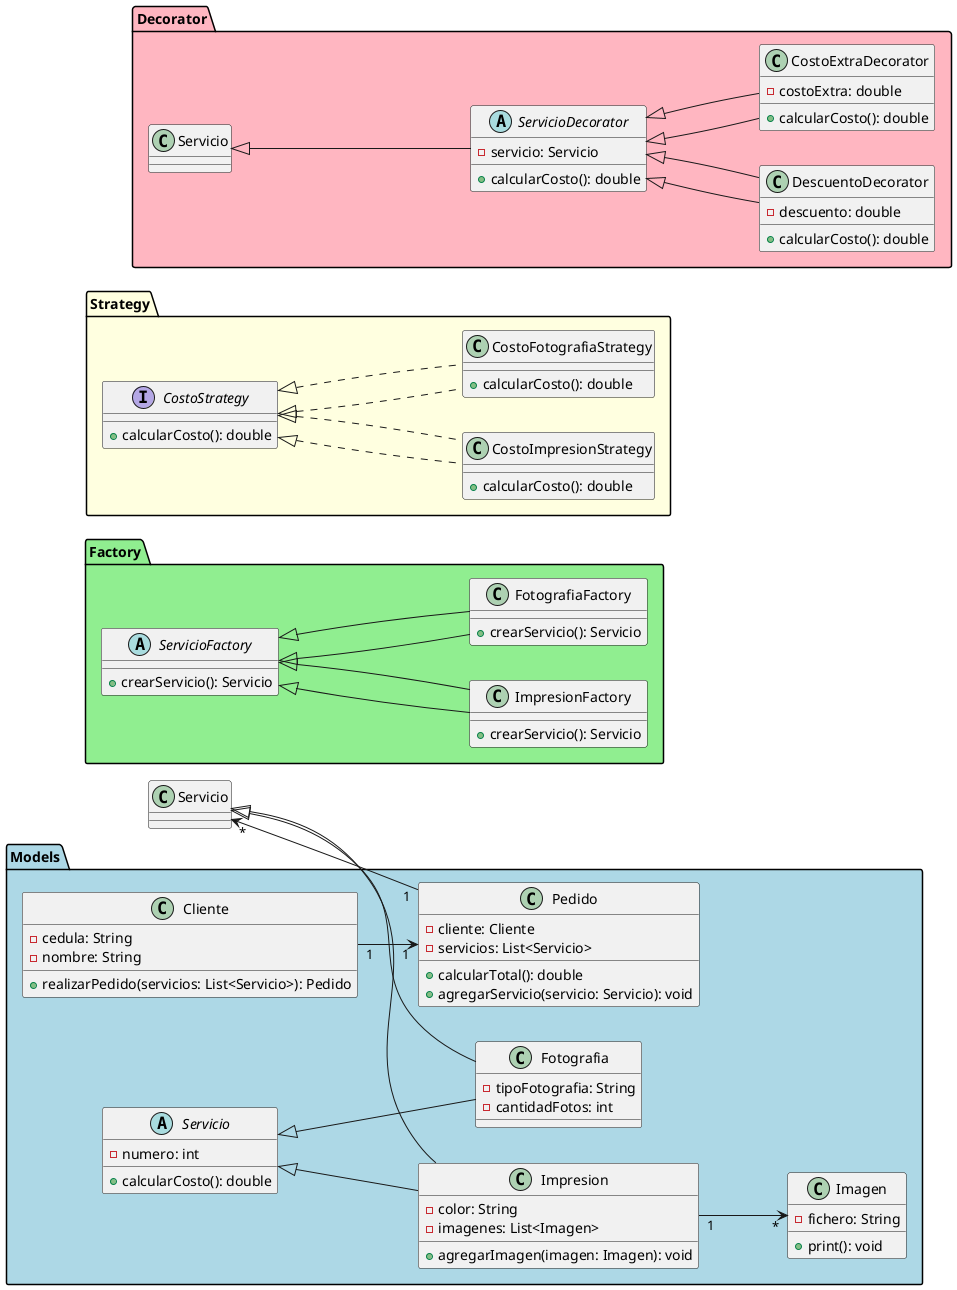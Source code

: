@startuml UML.puml
left to right direction

package "Models" #LightBlue {
    class Cliente {
        - cedula: String
        - nombre: String
        + realizarPedido(servicios: List<Servicio>): Pedido
    }

    class Pedido {
        - cliente: Cliente
        - servicios: List<Servicio>
        + calcularTotal(): double
        + agregarServicio(servicio: Servicio): void
    }

    abstract class Servicio {
        - numero: int
        + calcularCosto(): double
    }

    class Impresion extends Servicio {
        - color: String
        - imagenes: List<Imagen>
        + agregarImagen(imagen: Imagen): void
    }

    class Fotografia extends Servicio {
        - tipoFotografia: String
        - cantidadFotos: int
    }

    class Imagen {
        - fichero: String
        + print(): void
    }
}

package "Factory" #LightGreen {
    abstract class ServicioFactory {
        + crearServicio(): Servicio
    }

    class ImpresionFactory extends ServicioFactory {
        + crearServicio(): Servicio
    }

    class FotografiaFactory extends ServicioFactory {
        + crearServicio(): Servicio
    }
}

package "Strategy" #LightYellow {
    interface CostoStrategy {
        + calcularCosto(): double
    }

    class CostoImpresionStrategy implements CostoStrategy {
        + calcularCosto(): double
    }

    class CostoFotografiaStrategy implements CostoStrategy {
        + calcularCosto(): double
    }
}

package "Decorator" #LightPink {
    abstract class ServicioDecorator extends Servicio {
        - servicio: Servicio
        + calcularCosto(): double
    }

    class DescuentoDecorator extends ServicioDecorator {
        - descuento: double
        + calcularCosto(): double
    }

    class CostoExtraDecorator extends ServicioDecorator {
        - costoExtra: double
        + calcularCosto(): double
    }
}

Cliente "1" --> "1" Pedido
Pedido "1" --> "*" Servicio
Servicio <|-- Impresion
Servicio <|-- Fotografia
Impresion "1" --> "*" Imagen
ServicioFactory <|-- ImpresionFactory
ServicioFactory <|-- FotografiaFactory
CostoStrategy <|.. CostoImpresionStrategy
CostoStrategy <|.. CostoFotografiaStrategy
ServicioDecorator <|-- DescuentoDecorator
ServicioDecorator <|-- CostoExtraDecorator

@enduml